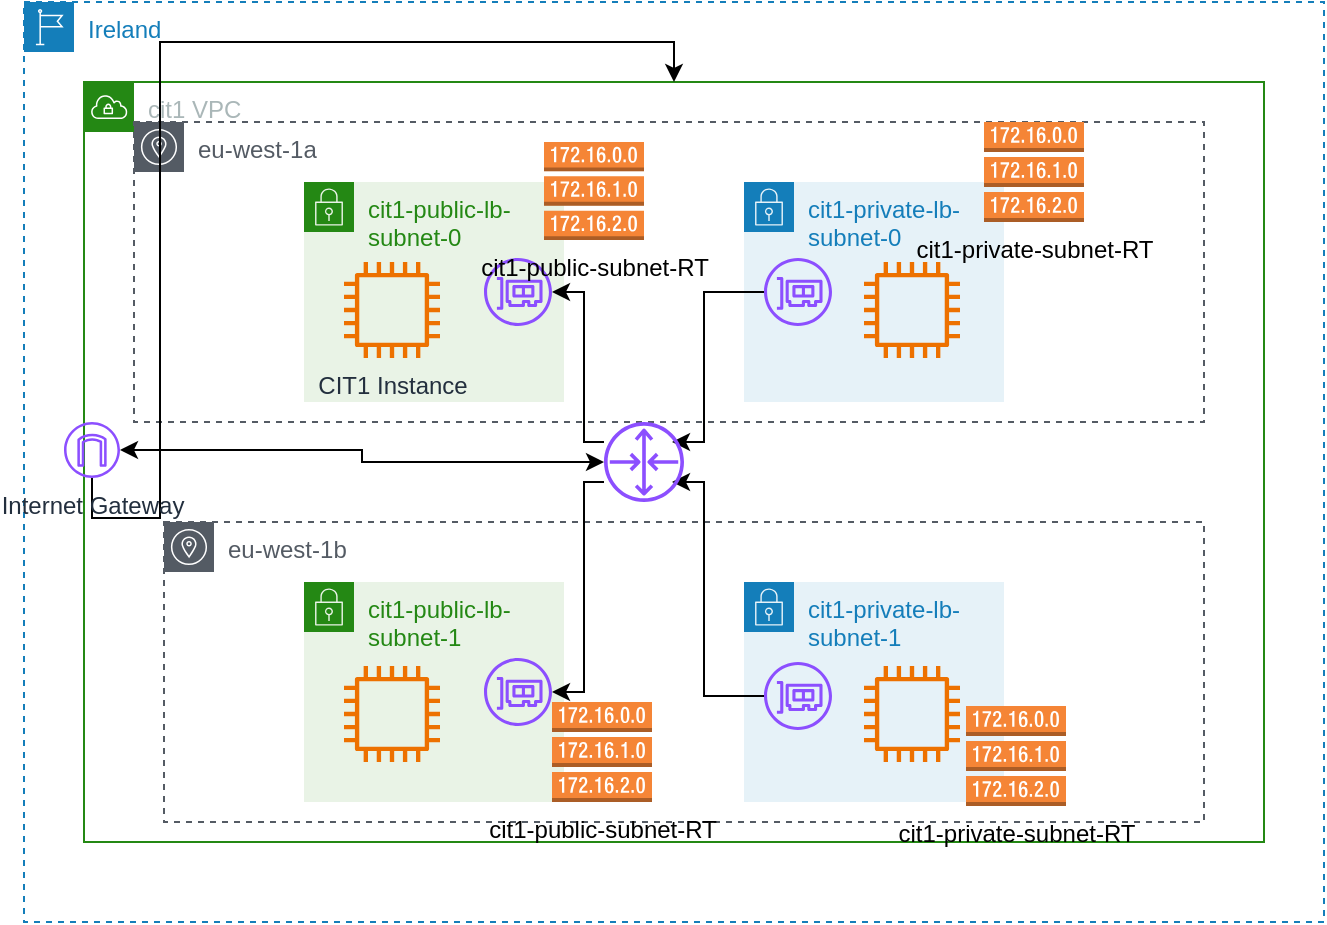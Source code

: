 <mxfile version="22.0.3" type="device">
  <diagram name="Page-1" id="sDerN3YPrkXuLaFKuHpY">
    <mxGraphModel dx="864" dy="508" grid="1" gridSize="10" guides="1" tooltips="1" connect="1" arrows="1" fold="1" page="1" pageScale="1" pageWidth="850" pageHeight="1100" math="0" shadow="0">
      <root>
        <mxCell id="0" />
        <mxCell id="1" parent="0" />
        <mxCell id="JoH18x_kwESWeVap3KXr-1" value="Ireland" style="points=[[0,0],[0.25,0],[0.5,0],[0.75,0],[1,0],[1,0.25],[1,0.5],[1,0.75],[1,1],[0.75,1],[0.5,1],[0.25,1],[0,1],[0,0.75],[0,0.5],[0,0.25]];outlineConnect=0;gradientColor=none;html=1;whiteSpace=wrap;fontSize=12;fontStyle=0;container=1;pointerEvents=0;collapsible=0;recursiveResize=0;shape=mxgraph.aws4.group;grIcon=mxgraph.aws4.group_region;strokeColor=#147EBA;fillColor=none;verticalAlign=top;align=left;spacingLeft=30;fontColor=#147EBA;dashed=1;" vertex="1" parent="1">
          <mxGeometry x="30" y="20" width="650" height="460" as="geometry" />
        </mxCell>
        <mxCell id="JoH18x_kwESWeVap3KXr-2" value="cit1 VPC" style="points=[[0,0],[0.25,0],[0.5,0],[0.75,0],[1,0],[1,0.25],[1,0.5],[1,0.75],[1,1],[0.75,1],[0.5,1],[0.25,1],[0,1],[0,0.75],[0,0.5],[0,0.25]];outlineConnect=0;gradientColor=none;html=1;whiteSpace=wrap;fontSize=12;fontStyle=0;container=1;pointerEvents=0;collapsible=0;recursiveResize=0;shape=mxgraph.aws4.group;grIcon=mxgraph.aws4.group_vpc;strokeColor=#248814;fillColor=none;verticalAlign=top;align=left;spacingLeft=30;fontColor=#AAB7B8;dashed=0;" vertex="1" parent="1">
          <mxGeometry x="60" y="60" width="590" height="380" as="geometry" />
        </mxCell>
        <mxCell id="JoH18x_kwESWeVap3KXr-4" value="eu-west-1a" style="sketch=0;outlineConnect=0;gradientColor=none;html=1;whiteSpace=wrap;fontSize=12;fontStyle=0;shape=mxgraph.aws4.group;grIcon=mxgraph.aws4.group_availability_zone;strokeColor=#545B64;fillColor=none;verticalAlign=top;align=left;spacingLeft=30;fontColor=#545B64;dashed=1;" vertex="1" parent="JoH18x_kwESWeVap3KXr-2">
          <mxGeometry x="25" y="20" width="535" height="150" as="geometry" />
        </mxCell>
        <mxCell id="JoH18x_kwESWeVap3KXr-5" value="eu-west-1b" style="sketch=0;outlineConnect=0;gradientColor=none;html=1;whiteSpace=wrap;fontSize=12;fontStyle=0;shape=mxgraph.aws4.group;grIcon=mxgraph.aws4.group_availability_zone;strokeColor=#545B64;fillColor=none;verticalAlign=top;align=left;spacingLeft=30;fontColor=#545B64;dashed=1;" vertex="1" parent="JoH18x_kwESWeVap3KXr-2">
          <mxGeometry x="40" y="220" width="520" height="150" as="geometry" />
        </mxCell>
        <mxCell id="JoH18x_kwESWeVap3KXr-6" value="cit1-public-lb-subnet-0" style="points=[[0,0],[0.25,0],[0.5,0],[0.75,0],[1,0],[1,0.25],[1,0.5],[1,0.75],[1,1],[0.75,1],[0.5,1],[0.25,1],[0,1],[0,0.75],[0,0.5],[0,0.25]];outlineConnect=0;gradientColor=none;html=1;whiteSpace=wrap;fontSize=12;fontStyle=0;container=1;pointerEvents=0;collapsible=0;recursiveResize=0;shape=mxgraph.aws4.group;grIcon=mxgraph.aws4.group_security_group;grStroke=0;strokeColor=#248814;fillColor=#E9F3E6;verticalAlign=top;align=left;spacingLeft=30;fontColor=#248814;dashed=0;" vertex="1" parent="JoH18x_kwESWeVap3KXr-2">
          <mxGeometry x="110" y="50" width="130" height="110" as="geometry" />
        </mxCell>
        <mxCell id="JoH18x_kwESWeVap3KXr-18" value="" style="sketch=0;outlineConnect=0;fontColor=#232F3E;gradientColor=none;fillColor=#8C4FFF;strokeColor=none;dashed=0;verticalLabelPosition=bottom;verticalAlign=top;align=center;html=1;fontSize=12;fontStyle=0;aspect=fixed;pointerEvents=1;shape=mxgraph.aws4.elastic_network_interface;" vertex="1" parent="JoH18x_kwESWeVap3KXr-6">
          <mxGeometry x="90" y="38" width="34" height="34" as="geometry" />
        </mxCell>
        <mxCell id="JoH18x_kwESWeVap3KXr-7" value="cit1-public-lb-subnet-1" style="points=[[0,0],[0.25,0],[0.5,0],[0.75,0],[1,0],[1,0.25],[1,0.5],[1,0.75],[1,1],[0.75,1],[0.5,1],[0.25,1],[0,1],[0,0.75],[0,0.5],[0,0.25]];outlineConnect=0;gradientColor=none;html=1;whiteSpace=wrap;fontSize=12;fontStyle=0;container=1;pointerEvents=0;collapsible=0;recursiveResize=0;shape=mxgraph.aws4.group;grIcon=mxgraph.aws4.group_security_group;grStroke=0;strokeColor=#248814;fillColor=#E9F3E6;verticalAlign=top;align=left;spacingLeft=30;fontColor=#248814;dashed=0;" vertex="1" parent="JoH18x_kwESWeVap3KXr-2">
          <mxGeometry x="110" y="250" width="130" height="110" as="geometry" />
        </mxCell>
        <mxCell id="JoH18x_kwESWeVap3KXr-9" value="cit1-private-lb-subnet-0" style="points=[[0,0],[0.25,0],[0.5,0],[0.75,0],[1,0],[1,0.25],[1,0.5],[1,0.75],[1,1],[0.75,1],[0.5,1],[0.25,1],[0,1],[0,0.75],[0,0.5],[0,0.25]];outlineConnect=0;gradientColor=none;html=1;whiteSpace=wrap;fontSize=12;fontStyle=0;container=1;pointerEvents=0;collapsible=0;recursiveResize=0;shape=mxgraph.aws4.group;grIcon=mxgraph.aws4.group_security_group;grStroke=0;strokeColor=#147EBA;fillColor=#E6F2F8;verticalAlign=top;align=left;spacingLeft=30;fontColor=#147EBA;dashed=0;" vertex="1" parent="JoH18x_kwESWeVap3KXr-2">
          <mxGeometry x="330" y="50" width="130" height="110" as="geometry" />
        </mxCell>
        <mxCell id="JoH18x_kwESWeVap3KXr-39" value="" style="sketch=0;outlineConnect=0;fontColor=#232F3E;gradientColor=none;fillColor=#ED7100;strokeColor=none;dashed=0;verticalLabelPosition=bottom;verticalAlign=top;align=center;html=1;fontSize=12;fontStyle=0;aspect=fixed;pointerEvents=1;shape=mxgraph.aws4.instance2;" vertex="1" parent="JoH18x_kwESWeVap3KXr-9">
          <mxGeometry x="60" y="40" width="48" height="48" as="geometry" />
        </mxCell>
        <mxCell id="JoH18x_kwESWeVap3KXr-10" value="cit1-private-lb-subnet-1" style="points=[[0,0],[0.25,0],[0.5,0],[0.75,0],[1,0],[1,0.25],[1,0.5],[1,0.75],[1,1],[0.75,1],[0.5,1],[0.25,1],[0,1],[0,0.75],[0,0.5],[0,0.25]];outlineConnect=0;gradientColor=none;html=1;whiteSpace=wrap;fontSize=12;fontStyle=0;container=1;pointerEvents=0;collapsible=0;recursiveResize=0;shape=mxgraph.aws4.group;grIcon=mxgraph.aws4.group_security_group;grStroke=0;strokeColor=#147EBA;fillColor=#E6F2F8;verticalAlign=top;align=left;spacingLeft=30;fontColor=#147EBA;dashed=0;" vertex="1" parent="JoH18x_kwESWeVap3KXr-2">
          <mxGeometry x="330" y="250" width="130" height="110" as="geometry" />
        </mxCell>
        <mxCell id="JoH18x_kwESWeVap3KXr-21" value="" style="sketch=0;outlineConnect=0;fontColor=#232F3E;gradientColor=none;fillColor=#8C4FFF;strokeColor=none;dashed=0;verticalLabelPosition=bottom;verticalAlign=top;align=center;html=1;fontSize=12;fontStyle=0;aspect=fixed;pointerEvents=1;shape=mxgraph.aws4.elastic_network_interface;" vertex="1" parent="JoH18x_kwESWeVap3KXr-10">
          <mxGeometry x="10" y="40" width="34" height="34" as="geometry" />
        </mxCell>
        <mxCell id="JoH18x_kwESWeVap3KXr-37" value="" style="sketch=0;outlineConnect=0;fontColor=#232F3E;gradientColor=none;fillColor=#ED7100;strokeColor=none;dashed=0;verticalLabelPosition=bottom;verticalAlign=top;align=center;html=1;fontSize=12;fontStyle=0;aspect=fixed;pointerEvents=1;shape=mxgraph.aws4.instance2;" vertex="1" parent="JoH18x_kwESWeVap3KXr-10">
          <mxGeometry x="60" y="42" width="48" height="48" as="geometry" />
        </mxCell>
        <mxCell id="JoH18x_kwESWeVap3KXr-12" value="" style="edgeStyle=orthogonalEdgeStyle;rounded=0;orthogonalLoop=1;jettySize=auto;html=1;strokeColor=default;startArrow=classic;startFill=1;" edge="1" parent="JoH18x_kwESWeVap3KXr-2" source="JoH18x_kwESWeVap3KXr-11">
          <mxGeometry relative="1" as="geometry">
            <mxPoint x="40" y="184" as="sourcePoint" />
            <mxPoint x="260" y="190" as="targetPoint" />
            <Array as="points">
              <mxPoint x="139" y="184" />
              <mxPoint x="139" y="190" />
            </Array>
          </mxGeometry>
        </mxCell>
        <mxCell id="JoH18x_kwESWeVap3KXr-43" style="edgeStyle=orthogonalEdgeStyle;rounded=0;orthogonalLoop=1;jettySize=auto;html=1;" edge="1" parent="JoH18x_kwESWeVap3KXr-2" source="JoH18x_kwESWeVap3KXr-11" target="JoH18x_kwESWeVap3KXr-2">
          <mxGeometry relative="1" as="geometry" />
        </mxCell>
        <mxCell id="JoH18x_kwESWeVap3KXr-11" value="Internet Gateway&lt;br&gt;" style="sketch=0;outlineConnect=0;fontColor=#232F3E;gradientColor=none;fillColor=#8C4FFF;strokeColor=none;dashed=0;verticalLabelPosition=bottom;verticalAlign=top;align=center;html=1;fontSize=12;fontStyle=0;aspect=fixed;pointerEvents=1;shape=mxgraph.aws4.internet_gateway;" vertex="1" parent="JoH18x_kwESWeVap3KXr-2">
          <mxGeometry x="-10" y="170" width="28" height="28" as="geometry" />
        </mxCell>
        <mxCell id="JoH18x_kwESWeVap3KXr-26" value="" style="edgeStyle=orthogonalEdgeStyle;rounded=0;orthogonalLoop=1;jettySize=auto;html=1;" edge="1" parent="JoH18x_kwESWeVap3KXr-2" target="JoH18x_kwESWeVap3KXr-18">
          <mxGeometry relative="1" as="geometry">
            <mxPoint x="260" y="180" as="sourcePoint" />
            <Array as="points">
              <mxPoint x="250" y="180" />
              <mxPoint x="250" y="105" />
            </Array>
          </mxGeometry>
        </mxCell>
        <mxCell id="JoH18x_kwESWeVap3KXr-27" value="" style="edgeStyle=orthogonalEdgeStyle;rounded=0;orthogonalLoop=1;jettySize=auto;html=1;" edge="1" parent="JoH18x_kwESWeVap3KXr-2" target="JoH18x_kwESWeVap3KXr-20">
          <mxGeometry relative="1" as="geometry">
            <mxPoint x="260" y="200" as="sourcePoint" />
            <Array as="points">
              <mxPoint x="250" y="200" />
              <mxPoint x="250" y="305" />
            </Array>
          </mxGeometry>
        </mxCell>
        <mxCell id="JoH18x_kwESWeVap3KXr-28" value="" style="edgeStyle=orthogonalEdgeStyle;rounded=0;orthogonalLoop=1;jettySize=auto;html=1;" edge="1" parent="JoH18x_kwESWeVap3KXr-2" source="JoH18x_kwESWeVap3KXr-19">
          <mxGeometry relative="1" as="geometry">
            <mxPoint x="294" y="180" as="targetPoint" />
            <Array as="points">
              <mxPoint x="310" y="105" />
              <mxPoint x="310" y="180" />
            </Array>
          </mxGeometry>
        </mxCell>
        <mxCell id="JoH18x_kwESWeVap3KXr-19" value="" style="sketch=0;outlineConnect=0;fontColor=#232F3E;gradientColor=none;fillColor=#8C4FFF;strokeColor=none;dashed=0;verticalLabelPosition=bottom;verticalAlign=top;align=center;html=1;fontSize=12;fontStyle=0;aspect=fixed;pointerEvents=1;shape=mxgraph.aws4.elastic_network_interface;" vertex="1" parent="JoH18x_kwESWeVap3KXr-2">
          <mxGeometry x="340" y="88" width="34" height="34" as="geometry" />
        </mxCell>
        <mxCell id="JoH18x_kwESWeVap3KXr-20" value="" style="sketch=0;outlineConnect=0;fontColor=#232F3E;gradientColor=none;fillColor=#8C4FFF;strokeColor=none;dashed=0;verticalLabelPosition=bottom;verticalAlign=top;align=center;html=1;fontSize=12;fontStyle=0;aspect=fixed;pointerEvents=1;shape=mxgraph.aws4.elastic_network_interface;" vertex="1" parent="JoH18x_kwESWeVap3KXr-2">
          <mxGeometry x="200" y="288" width="34" height="34" as="geometry" />
        </mxCell>
        <mxCell id="JoH18x_kwESWeVap3KXr-29" value="" style="edgeStyle=orthogonalEdgeStyle;rounded=0;orthogonalLoop=1;jettySize=auto;html=1;" edge="1" parent="JoH18x_kwESWeVap3KXr-2" source="JoH18x_kwESWeVap3KXr-21">
          <mxGeometry relative="1" as="geometry">
            <mxPoint x="294" y="200" as="targetPoint" />
            <Array as="points">
              <mxPoint x="310" y="307" />
              <mxPoint x="310" y="200" />
            </Array>
          </mxGeometry>
        </mxCell>
        <mxCell id="JoH18x_kwESWeVap3KXr-36" value="" style="sketch=0;outlineConnect=0;fontColor=#232F3E;gradientColor=none;fillColor=#ED7100;strokeColor=none;dashed=0;verticalLabelPosition=bottom;verticalAlign=top;align=center;html=1;fontSize=12;fontStyle=0;aspect=fixed;pointerEvents=1;shape=mxgraph.aws4.instance2;" vertex="1" parent="JoH18x_kwESWeVap3KXr-2">
          <mxGeometry x="130" y="292" width="48" height="48" as="geometry" />
        </mxCell>
        <mxCell id="JoH18x_kwESWeVap3KXr-38" value="CIT1 Instance" style="sketch=0;outlineConnect=0;fontColor=#232F3E;gradientColor=none;fillColor=#ED7100;strokeColor=none;dashed=0;verticalLabelPosition=bottom;verticalAlign=top;align=center;html=1;fontSize=12;fontStyle=0;aspect=fixed;pointerEvents=1;shape=mxgraph.aws4.instance2;" vertex="1" parent="JoH18x_kwESWeVap3KXr-2">
          <mxGeometry x="130" y="90" width="48" height="48" as="geometry" />
        </mxCell>
        <mxCell id="JoH18x_kwESWeVap3KXr-44" value="cit1-public-subnet-RT" style="outlineConnect=0;dashed=0;verticalLabelPosition=bottom;verticalAlign=top;align=center;html=1;shape=mxgraph.aws3.route_table;fillColor=#F58536;gradientColor=none;" vertex="1" parent="JoH18x_kwESWeVap3KXr-2">
          <mxGeometry x="230" y="30" width="50" height="49" as="geometry" />
        </mxCell>
        <mxCell id="JoH18x_kwESWeVap3KXr-45" value="cit1-public-subnet-RT" style="outlineConnect=0;dashed=0;verticalLabelPosition=bottom;verticalAlign=top;align=center;html=1;shape=mxgraph.aws3.route_table;fillColor=#F58536;gradientColor=none;" vertex="1" parent="JoH18x_kwESWeVap3KXr-2">
          <mxGeometry x="234" y="310" width="50" height="50" as="geometry" />
        </mxCell>
        <mxCell id="JoH18x_kwESWeVap3KXr-47" value="cit1-private-subnet-RT" style="outlineConnect=0;dashed=0;verticalLabelPosition=bottom;verticalAlign=top;align=center;html=1;shape=mxgraph.aws3.route_table;fillColor=#F58536;gradientColor=none;" vertex="1" parent="JoH18x_kwESWeVap3KXr-2">
          <mxGeometry x="450" y="20" width="50" height="50" as="geometry" />
        </mxCell>
        <mxCell id="JoH18x_kwESWeVap3KXr-49" value="" style="sketch=0;outlineConnect=0;fontColor=#232F3E;gradientColor=none;fillColor=#8C4FFF;strokeColor=none;dashed=0;verticalLabelPosition=bottom;verticalAlign=top;align=center;html=1;fontSize=12;fontStyle=0;aspect=fixed;pointerEvents=1;shape=mxgraph.aws4.router;" vertex="1" parent="JoH18x_kwESWeVap3KXr-2">
          <mxGeometry x="260" y="170" width="40" height="40" as="geometry" />
        </mxCell>
        <mxCell id="JoH18x_kwESWeVap3KXr-46" value="cit1-private-subnet-RT" style="outlineConnect=0;dashed=0;verticalLabelPosition=bottom;verticalAlign=top;align=center;html=1;shape=mxgraph.aws3.route_table;fillColor=#F58536;gradientColor=none;" vertex="1" parent="1">
          <mxGeometry x="501" y="372" width="50" height="50" as="geometry" />
        </mxCell>
      </root>
    </mxGraphModel>
  </diagram>
</mxfile>
